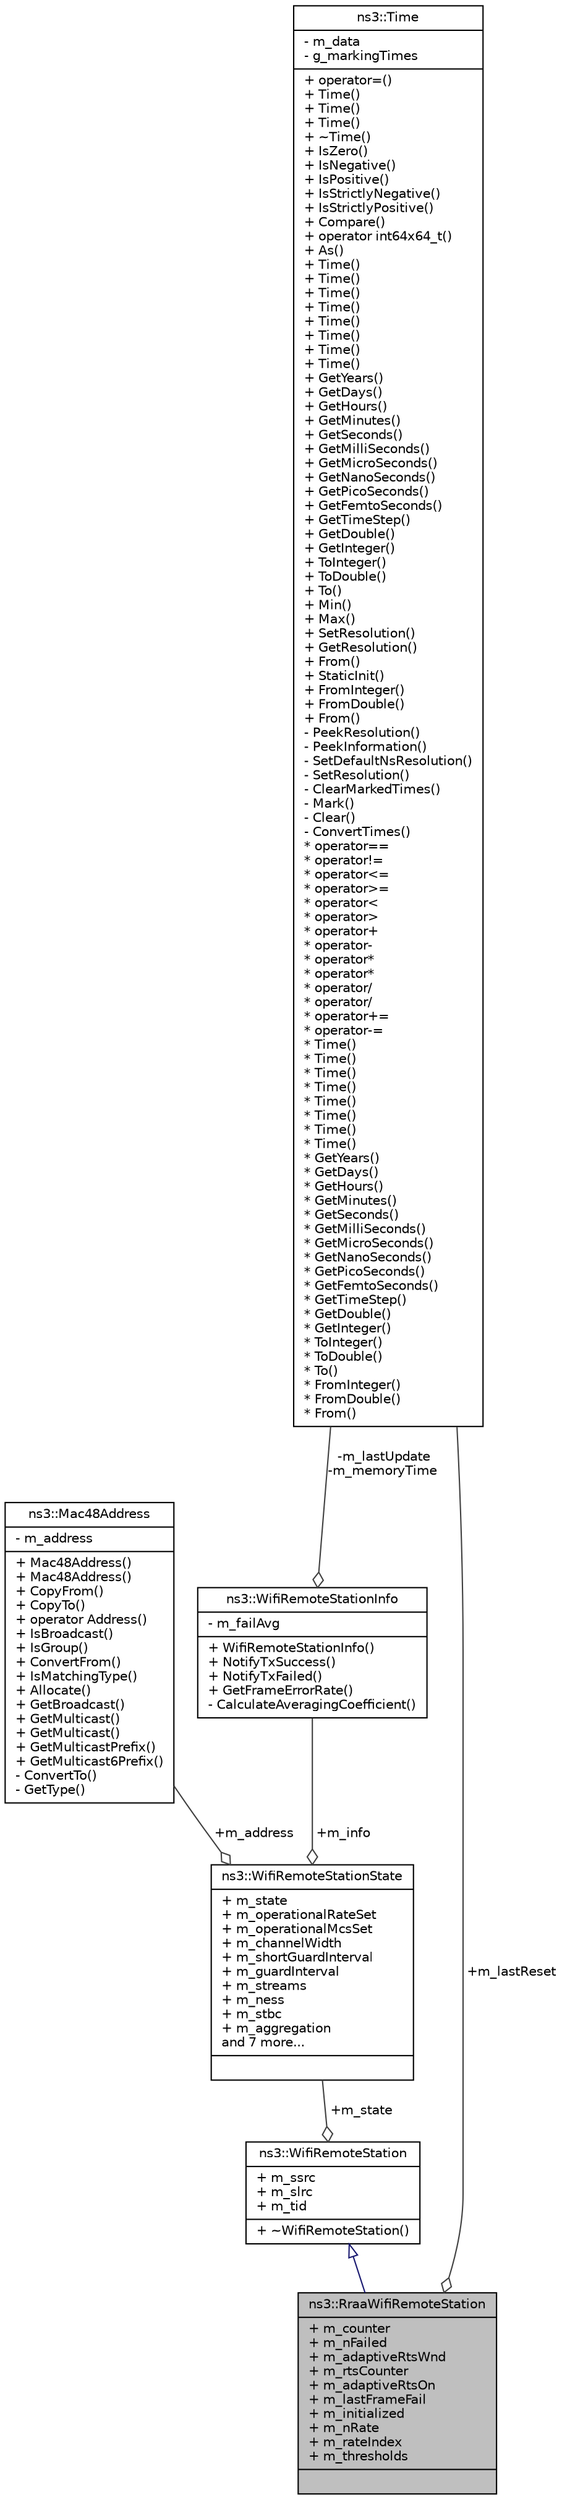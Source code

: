 digraph "ns3::RraaWifiRemoteStation"
{
  edge [fontname="Helvetica",fontsize="10",labelfontname="Helvetica",labelfontsize="10"];
  node [fontname="Helvetica",fontsize="10",shape=record];
  Node1 [label="{ns3::RraaWifiRemoteStation\n|+ m_counter\l+ m_nFailed\l+ m_adaptiveRtsWnd\l+ m_rtsCounter\l+ m_adaptiveRtsOn\l+ m_lastFrameFail\l+ m_initialized\l+ m_nRate\l+ m_rateIndex\l+ m_thresholds\l|}",height=0.2,width=0.4,color="black", fillcolor="grey75", style="filled", fontcolor="black"];
  Node2 -> Node1 [dir="back",color="midnightblue",fontsize="10",style="solid",arrowtail="onormal"];
  Node2 [label="{ns3::WifiRemoteStation\n|+ m_ssrc\l+ m_slrc\l+ m_tid\l|+ ~WifiRemoteStation()\l}",height=0.2,width=0.4,color="black", fillcolor="white", style="filled",URL="$de/db6/structns3_1_1WifiRemoteStation.html",tooltip="hold per-remote-station state. "];
  Node3 -> Node2 [color="grey25",fontsize="10",style="solid",label=" +m_state" ,arrowhead="odiamond"];
  Node3 [label="{ns3::WifiRemoteStationState\n|+ m_state\l+ m_operationalRateSet\l+ m_operationalMcsSet\l+ m_channelWidth\l+ m_shortGuardInterval\l+ m_guardInterval\l+ m_streams\l+ m_ness\l+ m_stbc\l+ m_aggregation\land 7 more...\l|}",height=0.2,width=0.4,color="black", fillcolor="white", style="filled",URL="$d1/dc6/structns3_1_1WifiRemoteStationState.html"];
  Node4 -> Node3 [color="grey25",fontsize="10",style="solid",label=" +m_address" ,arrowhead="odiamond"];
  Node4 [label="{ns3::Mac48Address\n|- m_address\l|+ Mac48Address()\l+ Mac48Address()\l+ CopyFrom()\l+ CopyTo()\l+ operator Address()\l+ IsBroadcast()\l+ IsGroup()\l+ ConvertFrom()\l+ IsMatchingType()\l+ Allocate()\l+ GetBroadcast()\l+ GetMulticast()\l+ GetMulticast()\l+ GetMulticastPrefix()\l+ GetMulticast6Prefix()\l- ConvertTo()\l- GetType()\l}",height=0.2,width=0.4,color="black", fillcolor="white", style="filled",URL="$db/dee/classns3_1_1Mac48Address.html",tooltip="an EUI-48 address "];
  Node5 -> Node3 [color="grey25",fontsize="10",style="solid",label=" +m_info" ,arrowhead="odiamond"];
  Node5 [label="{ns3::WifiRemoteStationInfo\n|- m_failAvg\l|+ WifiRemoteStationInfo()\l+ NotifyTxSuccess()\l+ NotifyTxFailed()\l+ GetFrameErrorRate()\l- CalculateAveragingCoefficient()\l}",height=0.2,width=0.4,color="black", fillcolor="white", style="filled",URL="$df/de5/classns3_1_1WifiRemoteStationInfo.html",tooltip="Tid independent remote station statistics. "];
  Node6 -> Node5 [color="grey25",fontsize="10",style="solid",label=" -m_lastUpdate\n-m_memoryTime" ,arrowhead="odiamond"];
  Node6 [label="{ns3::Time\n|- m_data\l- g_markingTimes\l|+ operator=()\l+ Time()\l+ Time()\l+ Time()\l+ ~Time()\l+ IsZero()\l+ IsNegative()\l+ IsPositive()\l+ IsStrictlyNegative()\l+ IsStrictlyPositive()\l+ Compare()\l+ operator int64x64_t()\l+ As()\l+ Time()\l+ Time()\l+ Time()\l+ Time()\l+ Time()\l+ Time()\l+ Time()\l+ Time()\l+ GetYears()\l+ GetDays()\l+ GetHours()\l+ GetMinutes()\l+ GetSeconds()\l+ GetMilliSeconds()\l+ GetMicroSeconds()\l+ GetNanoSeconds()\l+ GetPicoSeconds()\l+ GetFemtoSeconds()\l+ GetTimeStep()\l+ GetDouble()\l+ GetInteger()\l+ ToInteger()\l+ ToDouble()\l+ To()\l+ Min()\l+ Max()\l+ SetResolution()\l+ GetResolution()\l+ From()\l+ StaticInit()\l+ FromInteger()\l+ FromDouble()\l+ From()\l- PeekResolution()\l- PeekInformation()\l- SetDefaultNsResolution()\l- SetResolution()\l- ClearMarkedTimes()\l- Mark()\l- Clear()\l- ConvertTimes()\l* operator==\l* operator!=\l* operator\<=\l* operator\>=\l* operator\<\l* operator\>\l* operator+\l* operator-\l* operator*\l* operator*\l* operator/\l* operator/\l* operator+=\l* operator-=\l* Time()\l* Time()\l* Time()\l* Time()\l* Time()\l* Time()\l* Time()\l* Time()\l* GetYears()\l* GetDays()\l* GetHours()\l* GetMinutes()\l* GetSeconds()\l* GetMilliSeconds()\l* GetMicroSeconds()\l* GetNanoSeconds()\l* GetPicoSeconds()\l* GetFemtoSeconds()\l* GetTimeStep()\l* GetDouble()\l* GetInteger()\l* ToInteger()\l* ToDouble()\l* To()\l* FromInteger()\l* FromDouble()\l* From()\l}",height=0.2,width=0.4,color="black", fillcolor="white", style="filled",URL="$dc/d04/classns3_1_1Time.html",tooltip="Simulation virtual time values and global simulation resolution. "];
  Node6 -> Node1 [color="grey25",fontsize="10",style="solid",label=" +m_lastReset" ,arrowhead="odiamond"];
}
